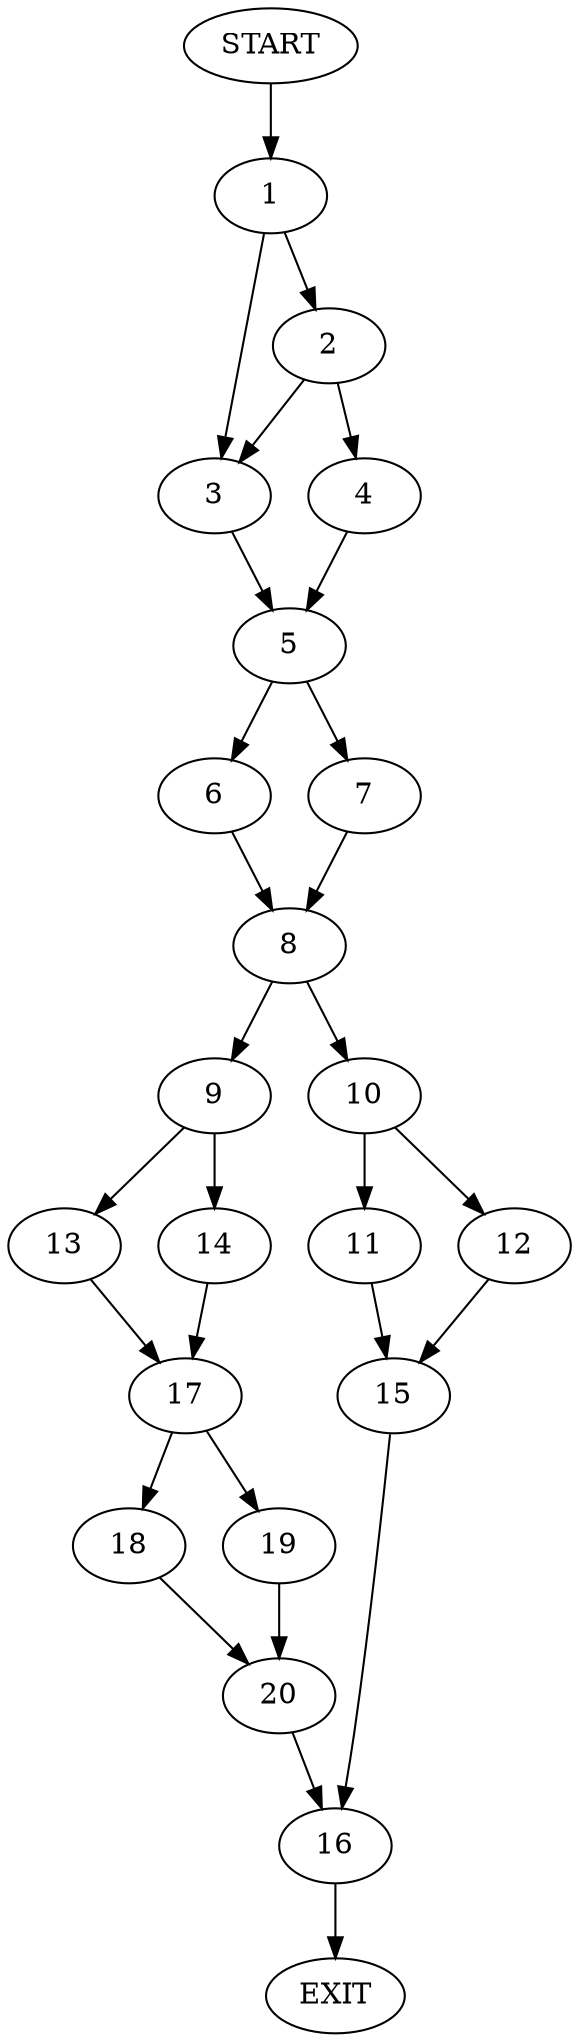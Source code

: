 digraph {
0 [label="START"]
21 [label="EXIT"]
0 -> 1
1 -> 2
1 -> 3
2 -> 3
2 -> 4
3 -> 5
4 -> 5
5 -> 6
5 -> 7
7 -> 8
6 -> 8
8 -> 9
8 -> 10
10 -> 11
10 -> 12
9 -> 13
9 -> 14
11 -> 15
12 -> 15
15 -> 16
16 -> 21
13 -> 17
14 -> 17
17 -> 18
17 -> 19
18 -> 20
19 -> 20
20 -> 16
}
